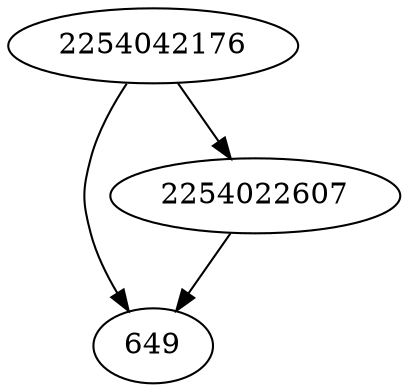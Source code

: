 strict digraph  {
2254042176;
649;
2254022607;
2254042176 -> 649;
2254042176 -> 2254022607;
2254022607 -> 649;
}
